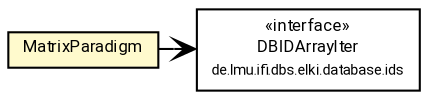 #!/usr/local/bin/dot
#
# Class diagram 
# Generated by UMLGraph version R5_7_2-60-g0e99a6 (http://www.spinellis.gr/umlgraph/)
#

digraph G {
	graph [fontnames="svg"]
	edge [fontname="Roboto",fontsize=7,labelfontname="Roboto",labelfontsize=7,color="black"];
	node [fontname="Roboto",fontcolor="black",fontsize=8,shape=plaintext,margin=0,width=0,height=0];
	nodesep=0.15;
	ranksep=0.25;
	rankdir=LR;
	// de.lmu.ifi.dbs.elki.algorithm.clustering.hierarchical.MatrixParadigm
	c6819784 [label=<<table title="de.lmu.ifi.dbs.elki.algorithm.clustering.hierarchical.MatrixParadigm" border="0" cellborder="1" cellspacing="0" cellpadding="2" bgcolor="lemonChiffon" href="MatrixParadigm.html" target="_parent">
		<tr><td><table border="0" cellspacing="0" cellpadding="1">
		<tr><td align="center" balign="center"> <font face="Roboto">MatrixParadigm</font> </td></tr>
		</table></td></tr>
		</table>>, URL="MatrixParadigm.html"];
	// de.lmu.ifi.dbs.elki.database.ids.DBIDArrayIter
	c6820452 [label=<<table title="de.lmu.ifi.dbs.elki.database.ids.DBIDArrayIter" border="0" cellborder="1" cellspacing="0" cellpadding="2" href="../../../database/ids/DBIDArrayIter.html" target="_parent">
		<tr><td><table border="0" cellspacing="0" cellpadding="1">
		<tr><td align="center" balign="center"> &#171;interface&#187; </td></tr>
		<tr><td align="center" balign="center"> <font face="Roboto">DBIDArrayIter</font> </td></tr>
		<tr><td align="center" balign="center"> <font face="Roboto" point-size="7.0">de.lmu.ifi.dbs.elki.database.ids</font> </td></tr>
		</table></td></tr>
		</table>>, URL="../../../database/ids/DBIDArrayIter.html"];
	// de.lmu.ifi.dbs.elki.algorithm.clustering.hierarchical.MatrixParadigm navassoc de.lmu.ifi.dbs.elki.database.ids.DBIDArrayIter
	c6819784 -> c6820452 [arrowhead=open,weight=1];
}

